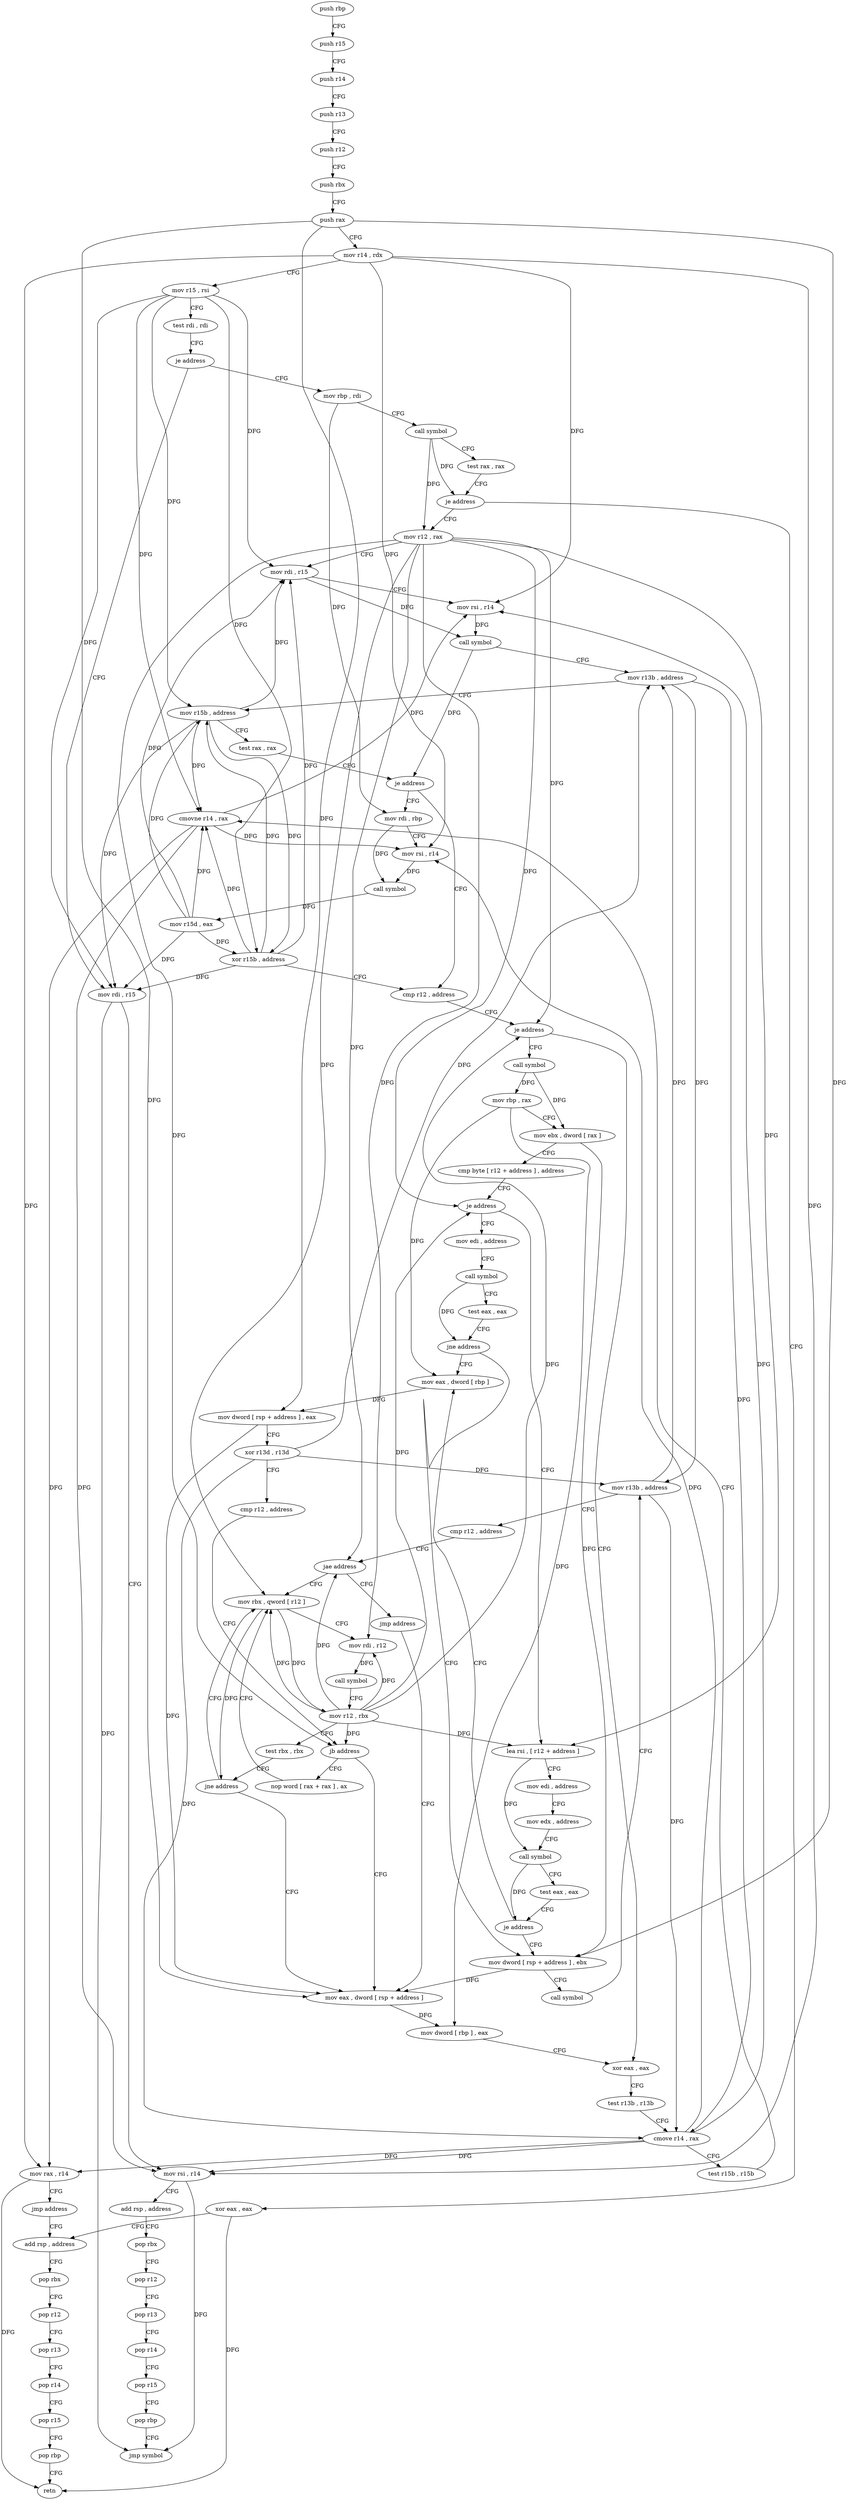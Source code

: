digraph "func" {
"4387216" [label = "push rbp" ]
"4387217" [label = "push r15" ]
"4387219" [label = "push r14" ]
"4387221" [label = "push r13" ]
"4387223" [label = "push r12" ]
"4387225" [label = "push rbx" ]
"4387226" [label = "push rax" ]
"4387227" [label = "mov r14 , rdx" ]
"4387230" [label = "mov r15 , rsi" ]
"4387233" [label = "test rdi , rdi" ]
"4387236" [label = "je address" ]
"4387424" [label = "mov rdi , r15" ]
"4387242" [label = "mov rbp , rdi" ]
"4387427" [label = "mov rsi , r14" ]
"4387430" [label = "add rsp , address" ]
"4387434" [label = "pop rbx" ]
"4387435" [label = "pop r12" ]
"4387437" [label = "pop r13" ]
"4387439" [label = "pop r14" ]
"4387441" [label = "pop r15" ]
"4387443" [label = "pop rbp" ]
"4387444" [label = "jmp symbol" ]
"4387245" [label = "call symbol" ]
"4387250" [label = "test rax , rax" ]
"4387253" [label = "je address" ]
"4387449" [label = "xor eax , eax" ]
"4387259" [label = "mov r12 , rax" ]
"4387451" [label = "add rsp , address" ]
"4387262" [label = "mov rdi , r15" ]
"4387265" [label = "mov rsi , r14" ]
"4387268" [label = "call symbol" ]
"4387273" [label = "mov r13b , address" ]
"4387276" [label = "mov r15b , address" ]
"4387279" [label = "test rax , rax" ]
"4387282" [label = "je address" ]
"4387302" [label = "cmp r12 , address" ]
"4387284" [label = "mov rdi , rbp" ]
"4387306" [label = "je address" ]
"4387403" [label = "xor eax , eax" ]
"4387308" [label = "call symbol" ]
"4387287" [label = "mov rsi , r14" ]
"4387290" [label = "call symbol" ]
"4387295" [label = "mov r15d , eax" ]
"4387298" [label = "xor r15b , address" ]
"4387405" [label = "test r13b , r13b" ]
"4387408" [label = "cmove r14 , rax" ]
"4387412" [label = "test r15b , r15b" ]
"4387415" [label = "cmovne r14 , rax" ]
"4387419" [label = "mov rax , r14" ]
"4387422" [label = "jmp address" ]
"4387313" [label = "mov rbp , rax" ]
"4387316" [label = "mov ebx , dword [ rax ]" ]
"4387318" [label = "cmp byte [ r12 + address ] , address" ]
"4387324" [label = "je address" ]
"4387466" [label = "mov edi , address" ]
"4387330" [label = "lea rsi , [ r12 + address ]" ]
"4387455" [label = "pop rbx" ]
"4387456" [label = "pop r12" ]
"4387458" [label = "pop r13" ]
"4387460" [label = "pop r14" ]
"4387462" [label = "pop r15" ]
"4387464" [label = "pop rbp" ]
"4387465" [label = "retn" ]
"4387471" [label = "call symbol" ]
"4387476" [label = "test eax , eax" ]
"4387478" [label = "jne address" ]
"4387354" [label = "mov eax , dword [ rbp ]" ]
"4387480" [label = "mov dword [ rsp + address ] , ebx" ]
"4387335" [label = "mov edi , address" ]
"4387340" [label = "mov edx , address" ]
"4387345" [label = "call symbol" ]
"4387350" [label = "test eax , eax" ]
"4387352" [label = "je address" ]
"4387357" [label = "mov dword [ rsp + address ] , eax" ]
"4387361" [label = "xor r13d , r13d" ]
"4387364" [label = "cmp r12 , address" ]
"4387368" [label = "jb address" ]
"4387396" [label = "mov eax , dword [ rsp + address ]" ]
"4387370" [label = "nop word [ rax + rax ] , ax" ]
"4387484" [label = "call symbol" ]
"4387489" [label = "mov r13b , address" ]
"4387492" [label = "cmp r12 , address" ]
"4387496" [label = "jae address" ]
"4387376" [label = "mov rbx , qword [ r12 ]" ]
"4387498" [label = "jmp address" ]
"4387400" [label = "mov dword [ rbp ] , eax" ]
"4387380" [label = "mov rdi , r12" ]
"4387383" [label = "call symbol" ]
"4387388" [label = "mov r12 , rbx" ]
"4387391" [label = "test rbx , rbx" ]
"4387394" [label = "jne address" ]
"4387216" -> "4387217" [ label = "CFG" ]
"4387217" -> "4387219" [ label = "CFG" ]
"4387219" -> "4387221" [ label = "CFG" ]
"4387221" -> "4387223" [ label = "CFG" ]
"4387223" -> "4387225" [ label = "CFG" ]
"4387225" -> "4387226" [ label = "CFG" ]
"4387226" -> "4387227" [ label = "CFG" ]
"4387226" -> "4387357" [ label = "DFG" ]
"4387226" -> "4387480" [ label = "DFG" ]
"4387226" -> "4387396" [ label = "DFG" ]
"4387227" -> "4387230" [ label = "CFG" ]
"4387227" -> "4387427" [ label = "DFG" ]
"4387227" -> "4387265" [ label = "DFG" ]
"4387227" -> "4387287" [ label = "DFG" ]
"4387227" -> "4387419" [ label = "DFG" ]
"4387230" -> "4387233" [ label = "CFG" ]
"4387230" -> "4387424" [ label = "DFG" ]
"4387230" -> "4387262" [ label = "DFG" ]
"4387230" -> "4387276" [ label = "DFG" ]
"4387230" -> "4387298" [ label = "DFG" ]
"4387230" -> "4387415" [ label = "DFG" ]
"4387233" -> "4387236" [ label = "CFG" ]
"4387236" -> "4387424" [ label = "CFG" ]
"4387236" -> "4387242" [ label = "CFG" ]
"4387424" -> "4387427" [ label = "CFG" ]
"4387424" -> "4387444" [ label = "DFG" ]
"4387242" -> "4387245" [ label = "CFG" ]
"4387242" -> "4387284" [ label = "DFG" ]
"4387427" -> "4387430" [ label = "CFG" ]
"4387427" -> "4387444" [ label = "DFG" ]
"4387430" -> "4387434" [ label = "CFG" ]
"4387434" -> "4387435" [ label = "CFG" ]
"4387435" -> "4387437" [ label = "CFG" ]
"4387437" -> "4387439" [ label = "CFG" ]
"4387439" -> "4387441" [ label = "CFG" ]
"4387441" -> "4387443" [ label = "CFG" ]
"4387443" -> "4387444" [ label = "CFG" ]
"4387245" -> "4387250" [ label = "CFG" ]
"4387245" -> "4387253" [ label = "DFG" ]
"4387245" -> "4387259" [ label = "DFG" ]
"4387250" -> "4387253" [ label = "CFG" ]
"4387253" -> "4387449" [ label = "CFG" ]
"4387253" -> "4387259" [ label = "CFG" ]
"4387449" -> "4387451" [ label = "CFG" ]
"4387449" -> "4387465" [ label = "DFG" ]
"4387259" -> "4387262" [ label = "CFG" ]
"4387259" -> "4387306" [ label = "DFG" ]
"4387259" -> "4387324" [ label = "DFG" ]
"4387259" -> "4387330" [ label = "DFG" ]
"4387259" -> "4387368" [ label = "DFG" ]
"4387259" -> "4387496" [ label = "DFG" ]
"4387259" -> "4387376" [ label = "DFG" ]
"4387259" -> "4387380" [ label = "DFG" ]
"4387451" -> "4387455" [ label = "CFG" ]
"4387262" -> "4387265" [ label = "CFG" ]
"4387262" -> "4387268" [ label = "DFG" ]
"4387265" -> "4387268" [ label = "DFG" ]
"4387268" -> "4387273" [ label = "CFG" ]
"4387268" -> "4387282" [ label = "DFG" ]
"4387273" -> "4387276" [ label = "CFG" ]
"4387273" -> "4387408" [ label = "DFG" ]
"4387273" -> "4387489" [ label = "DFG" ]
"4387276" -> "4387279" [ label = "CFG" ]
"4387276" -> "4387424" [ label = "DFG" ]
"4387276" -> "4387262" [ label = "DFG" ]
"4387276" -> "4387298" [ label = "DFG" ]
"4387276" -> "4387415" [ label = "DFG" ]
"4387279" -> "4387282" [ label = "CFG" ]
"4387282" -> "4387302" [ label = "CFG" ]
"4387282" -> "4387284" [ label = "CFG" ]
"4387302" -> "4387306" [ label = "CFG" ]
"4387284" -> "4387287" [ label = "CFG" ]
"4387284" -> "4387290" [ label = "DFG" ]
"4387306" -> "4387403" [ label = "CFG" ]
"4387306" -> "4387308" [ label = "CFG" ]
"4387403" -> "4387405" [ label = "CFG" ]
"4387308" -> "4387313" [ label = "DFG" ]
"4387308" -> "4387316" [ label = "DFG" ]
"4387287" -> "4387290" [ label = "DFG" ]
"4387290" -> "4387295" [ label = "DFG" ]
"4387295" -> "4387298" [ label = "DFG" ]
"4387295" -> "4387424" [ label = "DFG" ]
"4387295" -> "4387262" [ label = "DFG" ]
"4387295" -> "4387276" [ label = "DFG" ]
"4387295" -> "4387415" [ label = "DFG" ]
"4387298" -> "4387302" [ label = "CFG" ]
"4387298" -> "4387424" [ label = "DFG" ]
"4387298" -> "4387262" [ label = "DFG" ]
"4387298" -> "4387276" [ label = "DFG" ]
"4387298" -> "4387415" [ label = "DFG" ]
"4387405" -> "4387408" [ label = "CFG" ]
"4387408" -> "4387412" [ label = "CFG" ]
"4387408" -> "4387427" [ label = "DFG" ]
"4387408" -> "4387265" [ label = "DFG" ]
"4387408" -> "4387287" [ label = "DFG" ]
"4387408" -> "4387419" [ label = "DFG" ]
"4387412" -> "4387415" [ label = "CFG" ]
"4387415" -> "4387419" [ label = "DFG" ]
"4387415" -> "4387427" [ label = "DFG" ]
"4387415" -> "4387265" [ label = "DFG" ]
"4387415" -> "4387287" [ label = "DFG" ]
"4387419" -> "4387422" [ label = "CFG" ]
"4387419" -> "4387465" [ label = "DFG" ]
"4387422" -> "4387451" [ label = "CFG" ]
"4387313" -> "4387316" [ label = "CFG" ]
"4387313" -> "4387354" [ label = "DFG" ]
"4387313" -> "4387400" [ label = "DFG" ]
"4387316" -> "4387318" [ label = "CFG" ]
"4387316" -> "4387480" [ label = "DFG" ]
"4387318" -> "4387324" [ label = "CFG" ]
"4387324" -> "4387466" [ label = "CFG" ]
"4387324" -> "4387330" [ label = "CFG" ]
"4387466" -> "4387471" [ label = "CFG" ]
"4387330" -> "4387335" [ label = "CFG" ]
"4387330" -> "4387345" [ label = "DFG" ]
"4387455" -> "4387456" [ label = "CFG" ]
"4387456" -> "4387458" [ label = "CFG" ]
"4387458" -> "4387460" [ label = "CFG" ]
"4387460" -> "4387462" [ label = "CFG" ]
"4387462" -> "4387464" [ label = "CFG" ]
"4387464" -> "4387465" [ label = "CFG" ]
"4387471" -> "4387476" [ label = "CFG" ]
"4387471" -> "4387478" [ label = "DFG" ]
"4387476" -> "4387478" [ label = "CFG" ]
"4387478" -> "4387354" [ label = "CFG" ]
"4387478" -> "4387480" [ label = "CFG" ]
"4387354" -> "4387357" [ label = "DFG" ]
"4387480" -> "4387484" [ label = "CFG" ]
"4387480" -> "4387396" [ label = "DFG" ]
"4387335" -> "4387340" [ label = "CFG" ]
"4387340" -> "4387345" [ label = "CFG" ]
"4387345" -> "4387350" [ label = "CFG" ]
"4387345" -> "4387352" [ label = "DFG" ]
"4387350" -> "4387352" [ label = "CFG" ]
"4387352" -> "4387480" [ label = "CFG" ]
"4387352" -> "4387354" [ label = "CFG" ]
"4387357" -> "4387361" [ label = "CFG" ]
"4387357" -> "4387396" [ label = "DFG" ]
"4387361" -> "4387364" [ label = "CFG" ]
"4387361" -> "4387273" [ label = "DFG" ]
"4387361" -> "4387408" [ label = "DFG" ]
"4387361" -> "4387489" [ label = "DFG" ]
"4387364" -> "4387368" [ label = "CFG" ]
"4387368" -> "4387396" [ label = "CFG" ]
"4387368" -> "4387370" [ label = "CFG" ]
"4387396" -> "4387400" [ label = "DFG" ]
"4387370" -> "4387376" [ label = "CFG" ]
"4387484" -> "4387489" [ label = "CFG" ]
"4387489" -> "4387492" [ label = "CFG" ]
"4387489" -> "4387273" [ label = "DFG" ]
"4387489" -> "4387408" [ label = "DFG" ]
"4387492" -> "4387496" [ label = "CFG" ]
"4387496" -> "4387376" [ label = "CFG" ]
"4387496" -> "4387498" [ label = "CFG" ]
"4387376" -> "4387380" [ label = "CFG" ]
"4387376" -> "4387388" [ label = "DFG" ]
"4387376" -> "4387394" [ label = "DFG" ]
"4387498" -> "4387396" [ label = "CFG" ]
"4387400" -> "4387403" [ label = "CFG" ]
"4387380" -> "4387383" [ label = "DFG" ]
"4387383" -> "4387388" [ label = "CFG" ]
"4387388" -> "4387391" [ label = "CFG" ]
"4387388" -> "4387306" [ label = "DFG" ]
"4387388" -> "4387324" [ label = "DFG" ]
"4387388" -> "4387330" [ label = "DFG" ]
"4387388" -> "4387368" [ label = "DFG" ]
"4387388" -> "4387496" [ label = "DFG" ]
"4387388" -> "4387376" [ label = "DFG" ]
"4387388" -> "4387380" [ label = "DFG" ]
"4387391" -> "4387394" [ label = "CFG" ]
"4387394" -> "4387376" [ label = "CFG" ]
"4387394" -> "4387396" [ label = "CFG" ]
}
